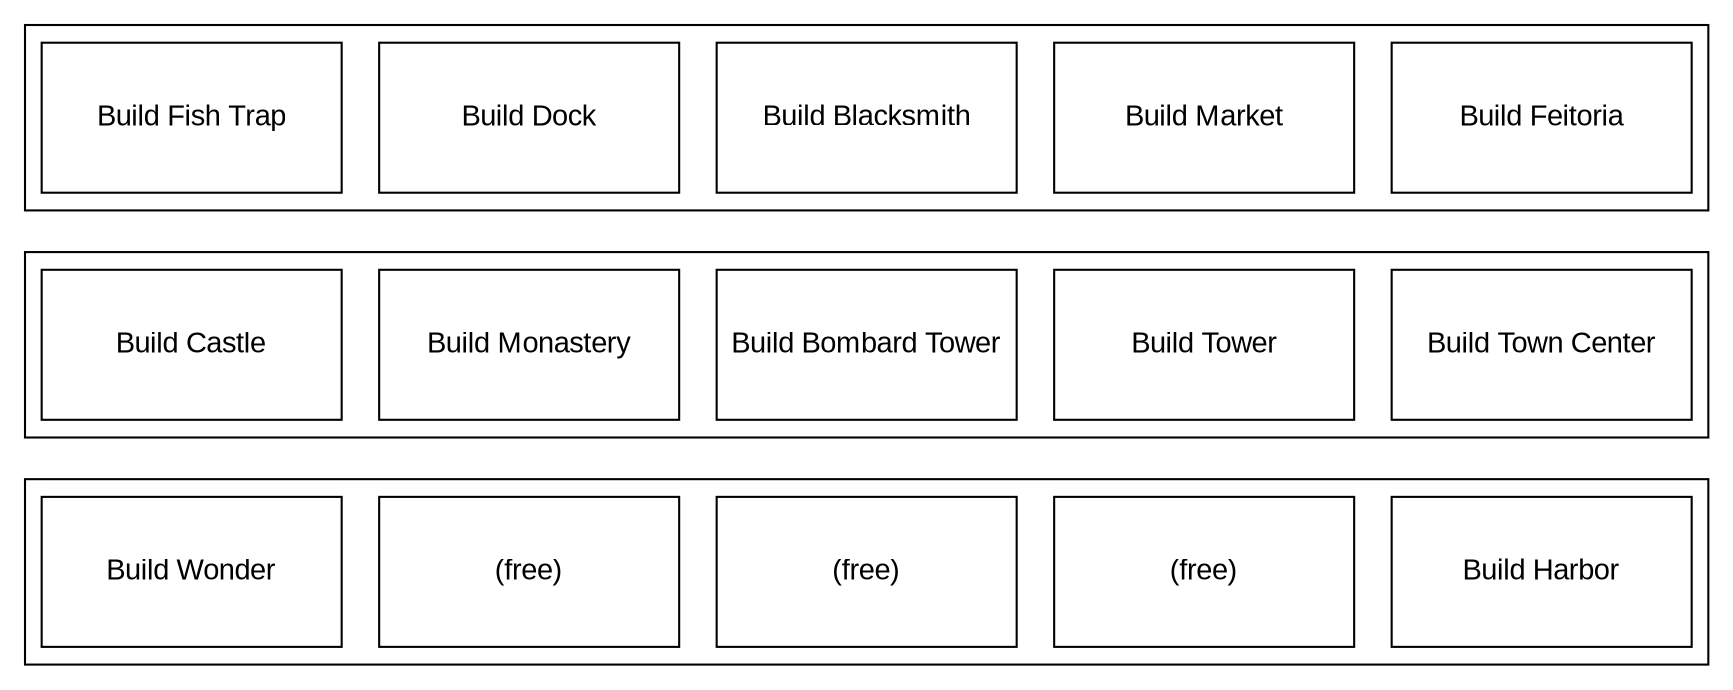 digraph D {
    node [pin=true, width=2, height=1, shape=record, fixedsize=true, autosize=false, fontname="Arial"];
    subgraph cluster_0 {
      e [label="Build Feitoria"];
      d [label="Build Market"];
      c [label="Build Blacksmith"];
      b [label="Build Dock"];
      a [label="Build Fish Trap"];
    }
    subgraph cluster_1 {
      j [label="Build Town Center"];
      i [label="Build Tower"];
      h [label="Build Bombard Tower"];
      g [label="Build Monastery"];
      f [label="Build Castle"];
    }

    subgraph cluster_2 {
      k [label="Build Harbor"];
      l [label="(free)"];
      m [label="(free)"];
      n [label="(free)"];
      o [label="Build Wonder"];
    }
  a -> f [style=invis];
  j -> k [style=invis];
}
